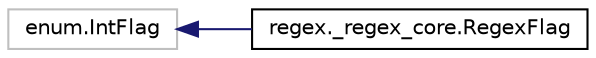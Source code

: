 digraph "Graphical Class Hierarchy"
{
 // LATEX_PDF_SIZE
  edge [fontname="Helvetica",fontsize="10",labelfontname="Helvetica",labelfontsize="10"];
  node [fontname="Helvetica",fontsize="10",shape=record];
  rankdir="LR";
  Node7023 [label="enum.IntFlag",height=0.2,width=0.4,color="grey75", fillcolor="white", style="filled",tooltip=" "];
  Node7023 -> Node0 [dir="back",color="midnightblue",fontsize="10",style="solid",fontname="Helvetica"];
  Node0 [label="regex._regex_core.RegexFlag",height=0.2,width=0.4,color="black", fillcolor="white", style="filled",URL="$classregex_1_1__regex__core_1_1RegexFlag.html",tooltip=" "];
}

